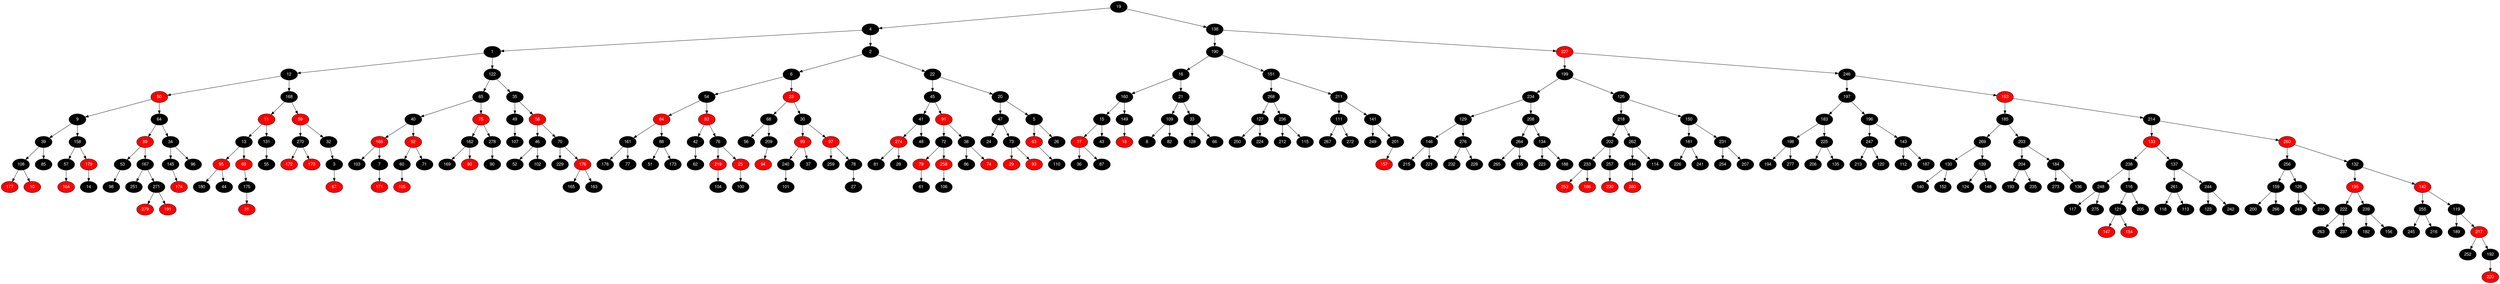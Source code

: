 digraph RB_Teste {
	node [fontname="Helvetica,Arial,sans-serif" style="filled"]
	edge [fontname="Helvetica,Arial,sans-serif" color="black"]

	{
		node [fillcolor=" black" fontcolor=" white"] 19 
		node [fillcolor=" black" fontcolor=" white"] 4 
		node [fillcolor=" black" fontcolor=" white"] 1 
		node [fillcolor=" black" fontcolor=" white"] 12 
		node [fillcolor=" red" fontcolor=" white"] 50 
		node [fillcolor=" black" fontcolor=" white"] 9 
		node [fillcolor=" black" fontcolor=" white"] 39 
		node [fillcolor=" black" fontcolor=" white"] 108 
		node [fillcolor=" red" fontcolor=" white"] 177 
		node [fillcolor=" red" fontcolor=" white"] 10 
		node [fillcolor=" black" fontcolor=" white"] 85 
		node [fillcolor=" black" fontcolor=" white"] 158 
		node [fillcolor=" black" fontcolor=" white"] 57 
		node [fillcolor=" red" fontcolor=" white"] 164 
		node [fillcolor=" red" fontcolor=" white"] 179 
		node [fillcolor=" black" fontcolor=" white"] 14 
		node [fillcolor=" black" fontcolor=" white"] 64 
		node [fillcolor=" red" fontcolor=" white"] 89 
		node [fillcolor=" black" fontcolor=" white"] 53 
		node [fillcolor=" black" fontcolor=" white"] 98 
		node [fillcolor=" black" fontcolor=" white"] 167 
		node [fillcolor=" black" fontcolor=" white"] 251 
		node [fillcolor=" black" fontcolor=" white"] 271 
		node [fillcolor=" red" fontcolor=" white"] 279 
		node [fillcolor=" red" fontcolor=" white"] 191 
		node [fillcolor=" black" fontcolor=" white"] 34 
		node [fillcolor=" black" fontcolor=" white"] 145 
		node [fillcolor=" red" fontcolor=" white"] 174 
		node [fillcolor=" black" fontcolor=" white"] 96 
		node [fillcolor=" black" fontcolor=" white"] 168 
		node [fillcolor=" red" fontcolor=" white"] 11 
		node [fillcolor=" black" fontcolor=" white"] 13 
		node [fillcolor=" red" fontcolor=" white"] 95 
		node [fillcolor=" black" fontcolor=" white"] 180 
		node [fillcolor=" black" fontcolor=" white"] 44 
		node [fillcolor=" red" fontcolor=" white"] 69 
		node [fillcolor=" black" fontcolor=" white"] 175 
		node [fillcolor=" red" fontcolor=" white"] 31 
		node [fillcolor=" black" fontcolor=" white"] 131 
		node [fillcolor=" black" fontcolor=" white"] 55 
		node [fillcolor=" red" fontcolor=" white"] 59 
		node [fillcolor=" black" fontcolor=" white"] 270 
		node [fillcolor=" red" fontcolor=" white"] 172 
		node [fillcolor=" red" fontcolor=" white"] 170 
		node [fillcolor=" black" fontcolor=" white"] 32 
		node [fillcolor=" black" fontcolor=" white"] 3 
		node [fillcolor=" red" fontcolor=" white"] 67 
		node [fillcolor=" black" fontcolor=" white"] 122 
		node [fillcolor=" black" fontcolor=" white"] 65 
		node [fillcolor=" black" fontcolor=" white"] 40 
		node [fillcolor=" red" fontcolor=" white"] 166 
		node [fillcolor=" black" fontcolor=" white"] 103 
		node [fillcolor=" black" fontcolor=" white"] 7 
		node [fillcolor=" red" fontcolor=" white"] 171 
		node [fillcolor=" red" fontcolor=" white"] 92 
		node [fillcolor=" black" fontcolor=" white"] 60 
		node [fillcolor=" red" fontcolor=" white"] 105 
		node [fillcolor=" black" fontcolor=" white"] 71 
		node [fillcolor=" red" fontcolor=" white"] 75 
		node [fillcolor=" black" fontcolor=" white"] 162 
		node [fillcolor=" black" fontcolor=" white"] 169 
		node [fillcolor=" red" fontcolor=" white"] 80 
		node [fillcolor=" black" fontcolor=" white"] 278 
		node [fillcolor=" black" fontcolor=" white"] 90 
		node [fillcolor=" black" fontcolor=" white"] 35 
		node [fillcolor=" black" fontcolor=" white"] 49 
		node [fillcolor=" black" fontcolor=" white"] 107 
		node [fillcolor=" red" fontcolor=" white"] 58 
		node [fillcolor=" black" fontcolor=" white"] 46 
		node [fillcolor=" black" fontcolor=" white"] 52 
		node [fillcolor=" black" fontcolor=" white"] 102 
		node [fillcolor=" black" fontcolor=" white"] 70 
		node [fillcolor=" black" fontcolor=" white"] 229 
		node [fillcolor=" red" fontcolor=" white"] 176 
		node [fillcolor=" black" fontcolor=" white"] 165 
		node [fillcolor=" black" fontcolor=" white"] 163 
		node [fillcolor=" black" fontcolor=" white"] 2 
		node [fillcolor=" black" fontcolor=" white"] 6 
		node [fillcolor=" black" fontcolor=" white"] 54 
		node [fillcolor=" red" fontcolor=" white"] 84 
		node [fillcolor=" black" fontcolor=" white"] 161 
		node [fillcolor=" black" fontcolor=" white"] 178 
		node [fillcolor=" black" fontcolor=" white"] 77 
		node [fillcolor=" black" fontcolor=" white"] 88 
		node [fillcolor=" black" fontcolor=" white"] 51 
		node [fillcolor=" black" fontcolor=" white"] 173 
		node [fillcolor=" red" fontcolor=" white"] 83 
		node [fillcolor=" black" fontcolor=" white"] 42 
		node [fillcolor=" black" fontcolor=" white"] 62 
		node [fillcolor=" black" fontcolor=" white"] 76 
		node [fillcolor=" red" fontcolor=" white"] 219 
		node [fillcolor=" black" fontcolor=" white"] 104 
		node [fillcolor=" red" fontcolor=" white"] 25 
		node [fillcolor=" black" fontcolor=" white"] 100 
		node [fillcolor=" red" fontcolor=" white"] 23 
		node [fillcolor=" black" fontcolor=" white"] 68 
		node [fillcolor=" black" fontcolor=" white"] 56 
		node [fillcolor=" black" fontcolor=" white"] 209 
		node [fillcolor=" red" fontcolor=" white"] 94 
		node [fillcolor=" black" fontcolor=" white"] 30 
		node [fillcolor=" red" fontcolor=" white"] 99 
		node [fillcolor=" black" fontcolor=" white"] 240 
		node [fillcolor=" black" fontcolor=" white"] 101 
		node [fillcolor=" black" fontcolor=" white"] 37 
		node [fillcolor=" red" fontcolor=" white"] 97 
		node [fillcolor=" black" fontcolor=" white"] 259 
		node [fillcolor=" black" fontcolor=" white"] 78 
		node [fillcolor=" black" fontcolor=" white"] 27 
		node [fillcolor=" black" fontcolor=" white"] 22 
		node [fillcolor=" black" fontcolor=" white"] 45 
		node [fillcolor=" black" fontcolor=" white"] 41 
		node [fillcolor=" red" fontcolor=" white"] 274 
		node [fillcolor=" black" fontcolor=" white"] 81 
		node [fillcolor=" black" fontcolor=" white"] 28 
		node [fillcolor=" black" fontcolor=" white"] 48 
		node [fillcolor=" red" fontcolor=" white"] 91 
		node [fillcolor=" black" fontcolor=" white"] 72 
		node [fillcolor=" red" fontcolor=" white"] 79 
		node [fillcolor=" black" fontcolor=" white"] 61 
		node [fillcolor=" red" fontcolor=" white"] 258 
		node [fillcolor=" black" fontcolor=" white"] 106 
		node [fillcolor=" black" fontcolor=" white"] 38 
		node [fillcolor=" black" fontcolor=" white"] 86 
		node [fillcolor=" red" fontcolor=" white"] 74 
		node [fillcolor=" black" fontcolor=" white"] 20 
		node [fillcolor=" black" fontcolor=" white"] 47 
		node [fillcolor=" black" fontcolor=" white"] 24 
		node [fillcolor=" black" fontcolor=" white"] 73 
		node [fillcolor=" red" fontcolor=" white"] 29 
		node [fillcolor=" red" fontcolor=" white"] 93 
		node [fillcolor=" black" fontcolor=" white"] 5 
		node [fillcolor=" red" fontcolor=" white"] 63 
		node [fillcolor=" black" fontcolor=" white"] 110 
		node [fillcolor=" black" fontcolor=" white"] 26 
		node [fillcolor=" black" fontcolor=" white"] 138 
		node [fillcolor=" black" fontcolor=" white"] 190 
		node [fillcolor=" black" fontcolor=" white"] 16 
		node [fillcolor=" black" fontcolor=" white"] 160 
		node [fillcolor=" black" fontcolor=" white"] 15 
		node [fillcolor=" red" fontcolor=" white"] 17 
		node [fillcolor=" black" fontcolor=" white"] 36 
		node [fillcolor=" black" fontcolor=" white"] 87 
		node [fillcolor=" black" fontcolor=" white"] 43 
		node [fillcolor=" black" fontcolor=" white"] 149 
		node [fillcolor=" red" fontcolor=" white"] 18 
		node [fillcolor=" black" fontcolor=" white"] 21 
		node [fillcolor=" black" fontcolor=" white"] 109 
		node [fillcolor=" black" fontcolor=" white"] 8 
		node [fillcolor=" black" fontcolor=" white"] 82 
		node [fillcolor=" black" fontcolor=" white"] 33 
		node [fillcolor=" black" fontcolor=" white"] 128 
		node [fillcolor=" black" fontcolor=" white"] 66 
		node [fillcolor=" black" fontcolor=" white"] 151 
		node [fillcolor=" black" fontcolor=" white"] 268 
		node [fillcolor=" black" fontcolor=" white"] 127 
		node [fillcolor=" black" fontcolor=" white"] 250 
		node [fillcolor=" black" fontcolor=" white"] 224 
		node [fillcolor=" black" fontcolor=" white"] 236 
		node [fillcolor=" black" fontcolor=" white"] 212 
		node [fillcolor=" black" fontcolor=" white"] 115 
		node [fillcolor=" black" fontcolor=" white"] 211 
		node [fillcolor=" black" fontcolor=" white"] 111 
		node [fillcolor=" black" fontcolor=" white"] 267 
		node [fillcolor=" black" fontcolor=" white"] 272 
		node [fillcolor=" black" fontcolor=" white"] 141 
		node [fillcolor=" black" fontcolor=" white"] 249 
		node [fillcolor=" black" fontcolor=" white"] 201 
		node [fillcolor=" red" fontcolor=" white"] 157 
		node [fillcolor=" red" fontcolor=" white"] 227 
		node [fillcolor=" black" fontcolor=" white"] 199 
		node [fillcolor=" black" fontcolor=" white"] 234 
		node [fillcolor=" black" fontcolor=" white"] 129 
		node [fillcolor=" black" fontcolor=" white"] 146 
		node [fillcolor=" black" fontcolor=" white"] 215 
		node [fillcolor=" black" fontcolor=" white"] 221 
		node [fillcolor=" black" fontcolor=" white"] 276 
		node [fillcolor=" black" fontcolor=" white"] 232 
		node [fillcolor=" black" fontcolor=" white"] 228 
		node [fillcolor=" black" fontcolor=" white"] 208 
		node [fillcolor=" black" fontcolor=" white"] 264 
		node [fillcolor=" black" fontcolor=" white"] 265 
		node [fillcolor=" black" fontcolor=" white"] 155 
		node [fillcolor=" black" fontcolor=" white"] 134 
		node [fillcolor=" black" fontcolor=" white"] 223 
		node [fillcolor=" black" fontcolor=" white"] 188 
		node [fillcolor=" black" fontcolor=" white"] 125 
		node [fillcolor=" black" fontcolor=" white"] 218 
		node [fillcolor=" black" fontcolor=" white"] 202 
		node [fillcolor=" black" fontcolor=" white"] 233 
		node [fillcolor=" red" fontcolor=" white"] 253 
		node [fillcolor=" red" fontcolor=" white"] 186 
		node [fillcolor=" black" fontcolor=" white"] 257 
		node [fillcolor=" red" fontcolor=" white"] 230 
		node [fillcolor=" black" fontcolor=" white"] 262 
		node [fillcolor=" black" fontcolor=" white"] 144 
		node [fillcolor=" red" fontcolor=" white"] 280 
		node [fillcolor=" black" fontcolor=" white"] 114 
		node [fillcolor=" black" fontcolor=" white"] 150 
		node [fillcolor=" black" fontcolor=" white"] 181 
		node [fillcolor=" black" fontcolor=" white"] 226 
		node [fillcolor=" black" fontcolor=" white"] 241 
		node [fillcolor=" black" fontcolor=" white"] 231 
		node [fillcolor=" black" fontcolor=" white"] 254 
		node [fillcolor=" black" fontcolor=" white"] 207 
		node [fillcolor=" black" fontcolor=" white"] 246 
		node [fillcolor=" black" fontcolor=" white"] 197 
		node [fillcolor=" black" fontcolor=" white"] 183 
		node [fillcolor=" black" fontcolor=" white"] 198 
		node [fillcolor=" black" fontcolor=" white"] 194 
		node [fillcolor=" black" fontcolor=" white"] 277 
		node [fillcolor=" black" fontcolor=" white"] 225 
		node [fillcolor=" black" fontcolor=" white"] 206 
		node [fillcolor=" black" fontcolor=" white"] 135 
		node [fillcolor=" black" fontcolor=" white"] 196 
		node [fillcolor=" black" fontcolor=" white"] 247 
		node [fillcolor=" black" fontcolor=" white"] 213 
		node [fillcolor=" black" fontcolor=" white"] 120 
		node [fillcolor=" black" fontcolor=" white"] 143 
		node [fillcolor=" black" fontcolor=" white"] 112 
		node [fillcolor=" black" fontcolor=" white"] 187 
		node [fillcolor=" red" fontcolor=" white"] 153 
		node [fillcolor=" black" fontcolor=" white"] 185 
		node [fillcolor=" black" fontcolor=" white"] 269 
		node [fillcolor=" black" fontcolor=" white"] 130 
		node [fillcolor=" black" fontcolor=" white"] 140 
		node [fillcolor=" black" fontcolor=" white"] 152 
		node [fillcolor=" black" fontcolor=" white"] 139 
		node [fillcolor=" black" fontcolor=" white"] 124 
		node [fillcolor=" black" fontcolor=" white"] 148 
		node [fillcolor=" black" fontcolor=" white"] 203 
		node [fillcolor=" black" fontcolor=" white"] 204 
		node [fillcolor=" black" fontcolor=" white"] 193 
		node [fillcolor=" black" fontcolor=" white"] 235 
		node [fillcolor=" black" fontcolor=" white"] 184 
		node [fillcolor=" black" fontcolor=" white"] 273 
		node [fillcolor=" black" fontcolor=" white"] 136 
		node [fillcolor=" black" fontcolor=" white"] 214 
		node [fillcolor=" red" fontcolor=" white"] 133 
		node [fillcolor=" black" fontcolor=" white"] 238 
		node [fillcolor=" black" fontcolor=" white"] 248 
		node [fillcolor=" black" fontcolor=" white"] 117 
		node [fillcolor=" black" fontcolor=" white"] 275 
		node [fillcolor=" black" fontcolor=" white"] 116 
		node [fillcolor=" black" fontcolor=" white"] 121 
		node [fillcolor=" red" fontcolor=" white"] 147 
		node [fillcolor=" red" fontcolor=" white"] 154 
		node [fillcolor=" black" fontcolor=" white"] 205 
		node [fillcolor=" black" fontcolor=" white"] 137 
		node [fillcolor=" black" fontcolor=" white"] 261 
		node [fillcolor=" black" fontcolor=" white"] 118 
		node [fillcolor=" black" fontcolor=" white"] 113 
		node [fillcolor=" black" fontcolor=" white"] 244 
		node [fillcolor=" black" fontcolor=" white"] 123 
		node [fillcolor=" black" fontcolor=" white"] 242 
		node [fillcolor=" red" fontcolor=" white"] 260 
		node [fillcolor=" black" fontcolor=" white"] 256 
		node [fillcolor=" black" fontcolor=" white"] 159 
		node [fillcolor=" black" fontcolor=" white"] 200 
		node [fillcolor=" black" fontcolor=" white"] 266 
		node [fillcolor=" black" fontcolor=" white"] 126 
		node [fillcolor=" black" fontcolor=" white"] 243 
		node [fillcolor=" black" fontcolor=" white"] 210 
		node [fillcolor=" black" fontcolor=" white"] 132 
		node [fillcolor=" red" fontcolor=" white"] 195 
		node [fillcolor=" black" fontcolor=" white"] 222 
		node [fillcolor=" black" fontcolor=" white"] 263 
		node [fillcolor=" black" fontcolor=" white"] 237 
		node [fillcolor=" black" fontcolor=" white"] 239 
		node [fillcolor=" black" fontcolor=" white"] 182 
		node [fillcolor=" black" fontcolor=" white"] 156 
		node [fillcolor=" red" fontcolor=" white"] 142 
		node [fillcolor=" black" fontcolor=" white"] 255 
		node [fillcolor=" black" fontcolor=" white"] 245 
		node [fillcolor=" black" fontcolor=" white"] 216 
		node [fillcolor=" black" fontcolor=" white"] 119 
		node [fillcolor=" black" fontcolor=" white"] 189 
		node [fillcolor=" red" fontcolor=" white"] 217 
		node [fillcolor=" black" fontcolor=" white"] 252 
		node [fillcolor=" black" fontcolor=" white"] 192 
		node [fillcolor=" red" fontcolor=" white"] 220 
	}

	19 -> 4 
	19 -> 138 
	4 -> 1 
	4 -> 2 
	1 -> 12 
	1 -> 122 
	12 -> 50 
	12 -> 168 
	50 -> 9 
	50 -> 64 
	9 -> 39 
	9 -> 158 
	39 -> 108 
	39 -> 85 
	108 -> 177 
	108 -> 10 
	158 -> 57 
	158 -> 179 
	57 -> 164 
	179 -> 14 
	64 -> 89 
	64 -> 34 
	89 -> 53 
	89 -> 167 
	53 -> 98 
	167 -> 251 
	167 -> 271 
	271 -> 279 
	271 -> 191 
	34 -> 145 
	34 -> 96 
	145 -> 174 
	168 -> 11 
	168 -> 59 
	11 -> 13 
	11 -> 131 
	13 -> 95 
	13 -> 69 
	95 -> 180 
	95 -> 44 
	69 -> 175 
	175 -> 31 
	131 -> 55 
	59 -> 270 
	59 -> 32 
	270 -> 172 
	270 -> 170 
	32 -> 3 
	3 -> 67 
	122 -> 65 
	122 -> 35 
	65 -> 40 
	65 -> 75 
	40 -> 166 
	40 -> 92 
	166 -> 103 
	166 -> 7 
	7 -> 171 
	92 -> 60 
	92 -> 71 
	60 -> 105 
	75 -> 162 
	75 -> 278 
	162 -> 169 
	162 -> 80 
	278 -> 90 
	35 -> 49 
	35 -> 58 
	49 -> 107 
	58 -> 46 
	58 -> 70 
	46 -> 52 
	46 -> 102 
	70 -> 229 
	70 -> 176 
	176 -> 165 
	176 -> 163 
	2 -> 6 
	2 -> 22 
	6 -> 54 
	6 -> 23 
	54 -> 84 
	54 -> 83 
	84 -> 161 
	84 -> 88 
	161 -> 178 
	161 -> 77 
	88 -> 51 
	88 -> 173 
	83 -> 42 
	83 -> 76 
	42 -> 62 
	76 -> 219 
	76 -> 25 
	219 -> 104 
	25 -> 100 
	23 -> 68 
	23 -> 30 
	68 -> 56 
	68 -> 209 
	209 -> 94 
	30 -> 99 
	30 -> 97 
	99 -> 240 
	99 -> 37 
	240 -> 101 
	97 -> 259 
	97 -> 78 
	78 -> 27 
	22 -> 45 
	22 -> 20 
	45 -> 41 
	45 -> 91 
	41 -> 274 
	41 -> 48 
	274 -> 81 
	274 -> 28 
	91 -> 72 
	91 -> 38 
	72 -> 79 
	72 -> 258 
	79 -> 61 
	258 -> 106 
	38 -> 86 
	38 -> 74 
	20 -> 47 
	20 -> 5 
	47 -> 24 
	47 -> 73 
	73 -> 29 
	73 -> 93 
	5 -> 63 
	5 -> 26 
	63 -> 110 
	138 -> 190 
	138 -> 227 
	190 -> 16 
	190 -> 151 
	16 -> 160 
	16 -> 21 
	160 -> 15 
	160 -> 149 
	15 -> 17 
	15 -> 43 
	17 -> 36 
	17 -> 87 
	149 -> 18 
	21 -> 109 
	21 -> 33 
	109 -> 8 
	109 -> 82 
	33 -> 128 
	33 -> 66 
	151 -> 268 
	151 -> 211 
	268 -> 127 
	268 -> 236 
	127 -> 250 
	127 -> 224 
	236 -> 212 
	236 -> 115 
	211 -> 111 
	211 -> 141 
	111 -> 267 
	111 -> 272 
	141 -> 249 
	141 -> 201 
	201 -> 157 
	227 -> 199 
	227 -> 246 
	199 -> 234 
	199 -> 125 
	234 -> 129 
	234 -> 208 
	129 -> 146 
	129 -> 276 
	146 -> 215 
	146 -> 221 
	276 -> 232 
	276 -> 228 
	208 -> 264 
	208 -> 134 
	264 -> 265 
	264 -> 155 
	134 -> 223 
	134 -> 188 
	125 -> 218 
	125 -> 150 
	218 -> 202 
	218 -> 262 
	202 -> 233 
	202 -> 257 
	233 -> 253 
	233 -> 186 
	257 -> 230 
	262 -> 144 
	262 -> 114 
	144 -> 280 
	150 -> 181 
	150 -> 231 
	181 -> 226 
	181 -> 241 
	231 -> 254 
	231 -> 207 
	246 -> 197 
	246 -> 153 
	197 -> 183 
	197 -> 196 
	183 -> 198 
	183 -> 225 
	198 -> 194 
	198 -> 277 
	225 -> 206 
	225 -> 135 
	196 -> 247 
	196 -> 143 
	247 -> 213 
	247 -> 120 
	143 -> 112 
	143 -> 187 
	153 -> 185 
	153 -> 214 
	185 -> 269 
	185 -> 203 
	269 -> 130 
	269 -> 139 
	130 -> 140 
	130 -> 152 
	139 -> 124 
	139 -> 148 
	203 -> 204 
	203 -> 184 
	204 -> 193 
	204 -> 235 
	184 -> 273 
	184 -> 136 
	214 -> 133 
	214 -> 260 
	133 -> 238 
	133 -> 137 
	238 -> 248 
	238 -> 116 
	248 -> 117 
	248 -> 275 
	116 -> 121 
	116 -> 205 
	121 -> 147 
	121 -> 154 
	137 -> 261 
	137 -> 244 
	261 -> 118 
	261 -> 113 
	244 -> 123 
	244 -> 242 
	260 -> 256 
	260 -> 132 
	256 -> 159 
	256 -> 126 
	159 -> 200 
	159 -> 266 
	126 -> 243 
	126 -> 210 
	132 -> 195 
	132 -> 142 
	195 -> 222 
	195 -> 239 
	222 -> 263 
	222 -> 237 
	239 -> 182 
	239 -> 156 
	142 -> 255 
	142 -> 119 
	255 -> 245 
	255 -> 216 
	119 -> 189 
	119 -> 217 
	217 -> 252 
	217 -> 192 
	192 -> 220 
}
